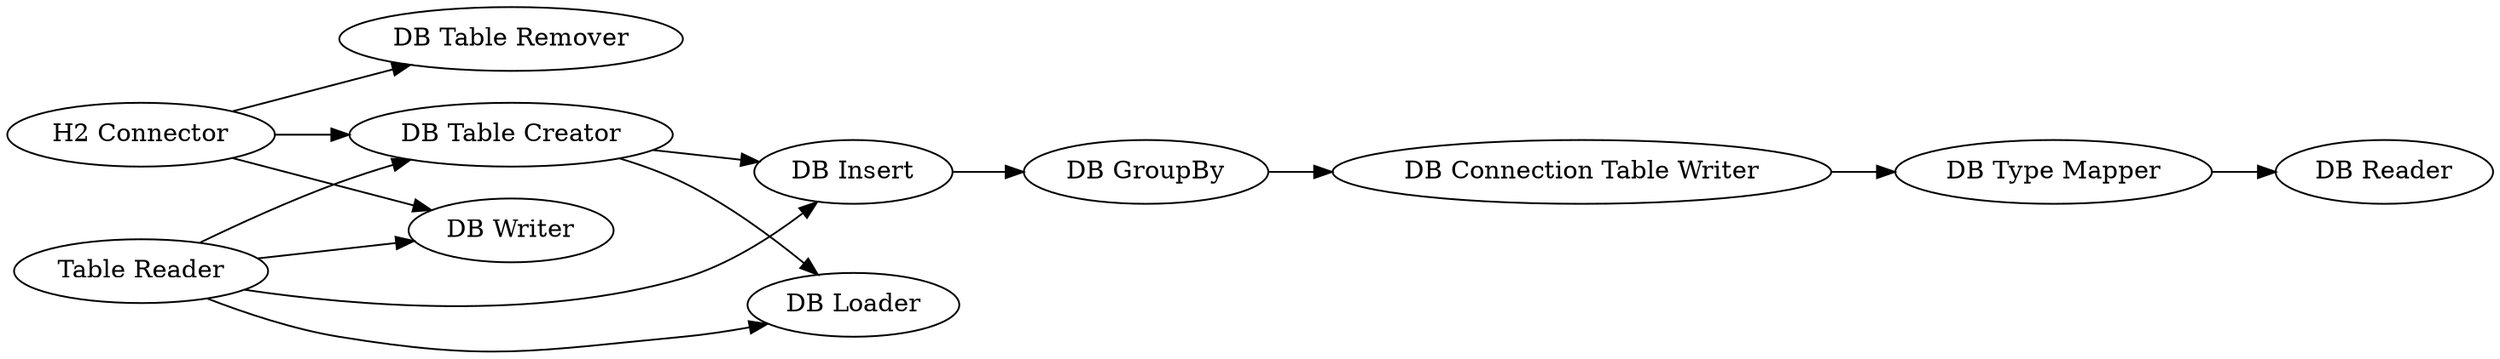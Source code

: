 digraph {
	77 [label="H2 Connector"]
	91 [label="DB Table Remover"]
	93 [label="DB Connection Table Writer"]
	94 [label="DB Insert"]
	95 [label="DB Type Mapper"]
	100 [label="DB GroupBy"]
	101 [label="DB Reader"]
	102 [label="DB Writer"]
	106 [label="Table Reader"]
	107 [label="DB Table Creator"]
	108 [label="DB Loader"]
	77 -> 107
	77 -> 102
	77 -> 91
	93 -> 95
	94 -> 100
	95 -> 101
	100 -> 93
	106 -> 107
	106 -> 108
	106 -> 102
	106 -> 94
	107 -> 108
	107 -> 94
	rankdir=LR
}
